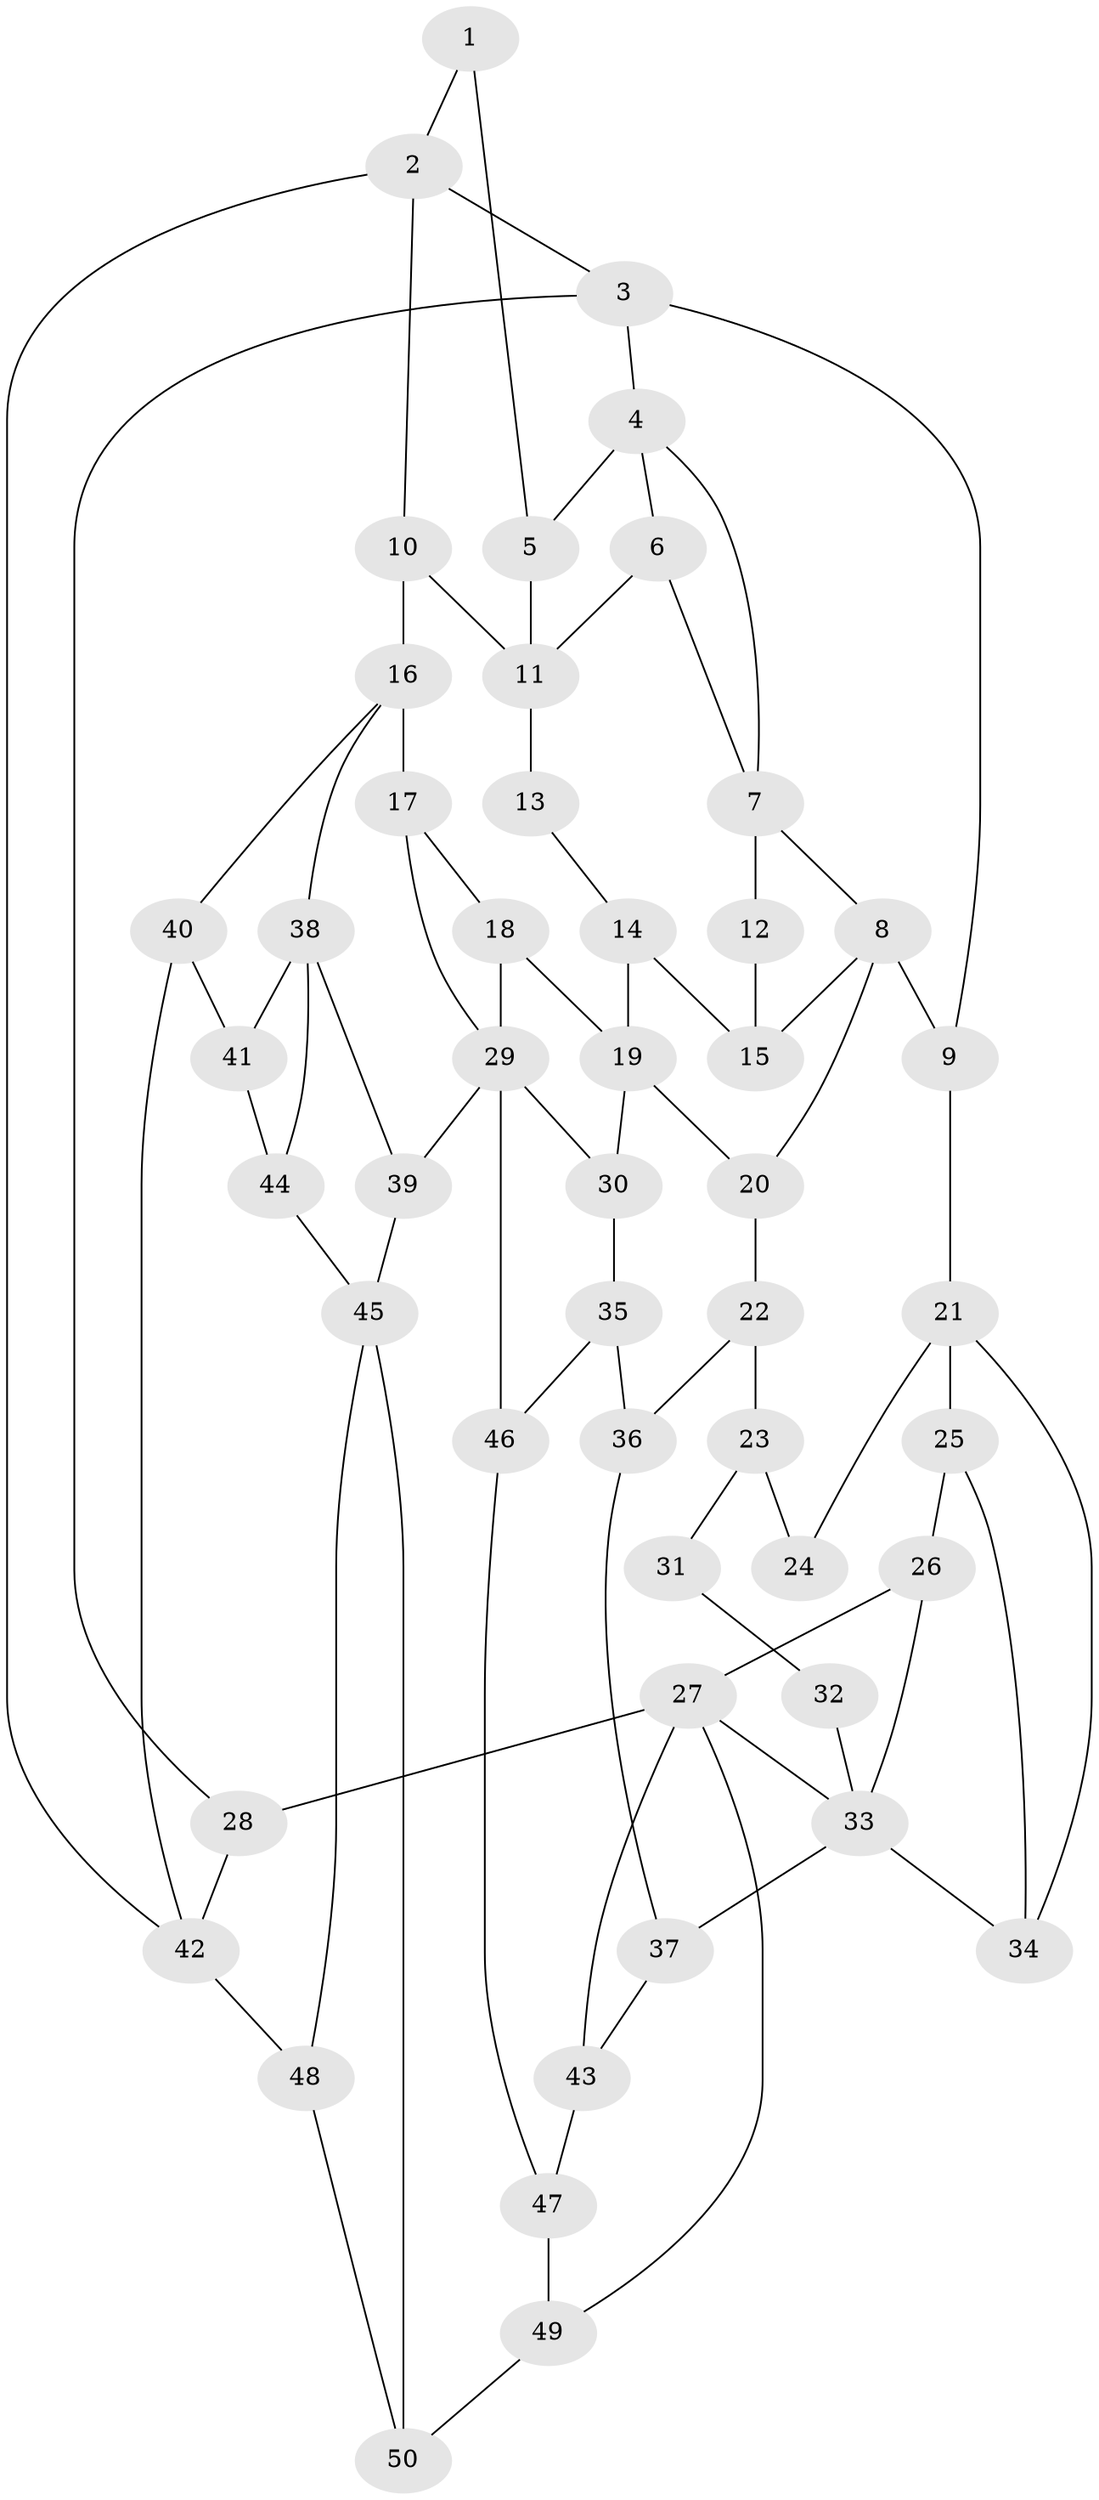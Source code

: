 // original degree distribution, {3: 0.02, 5: 0.5, 4: 0.25, 6: 0.23}
// Generated by graph-tools (version 1.1) at 2025/38/03/09/25 02:38:42]
// undirected, 50 vertices, 81 edges
graph export_dot {
graph [start="1"]
  node [color=gray90,style=filled];
  1;
  2;
  3;
  4;
  5;
  6;
  7;
  8;
  9;
  10;
  11;
  12;
  13;
  14;
  15;
  16;
  17;
  18;
  19;
  20;
  21;
  22;
  23;
  24;
  25;
  26;
  27;
  28;
  29;
  30;
  31;
  32;
  33;
  34;
  35;
  36;
  37;
  38;
  39;
  40;
  41;
  42;
  43;
  44;
  45;
  46;
  47;
  48;
  49;
  50;
  1 -- 2 [weight=1.0];
  1 -- 5 [weight=1.0];
  2 -- 3 [weight=1.0];
  2 -- 10 [weight=1.0];
  2 -- 42 [weight=1.0];
  3 -- 4 [weight=1.0];
  3 -- 9 [weight=1.0];
  3 -- 28 [weight=1.0];
  4 -- 5 [weight=1.0];
  4 -- 6 [weight=1.0];
  4 -- 7 [weight=1.0];
  5 -- 11 [weight=1.0];
  6 -- 7 [weight=1.0];
  6 -- 11 [weight=1.0];
  7 -- 8 [weight=1.0];
  7 -- 12 [weight=2.0];
  8 -- 9 [weight=2.0];
  8 -- 15 [weight=1.0];
  8 -- 20 [weight=2.0];
  9 -- 21 [weight=2.0];
  10 -- 11 [weight=2.0];
  10 -- 16 [weight=2.0];
  11 -- 13 [weight=2.0];
  12 -- 15 [weight=1.0];
  13 -- 14 [weight=1.0];
  14 -- 15 [weight=1.0];
  14 -- 19 [weight=1.0];
  16 -- 17 [weight=2.0];
  16 -- 38 [weight=1.0];
  16 -- 40 [weight=1.0];
  17 -- 18 [weight=1.0];
  17 -- 29 [weight=1.0];
  18 -- 19 [weight=1.0];
  18 -- 29 [weight=1.0];
  19 -- 20 [weight=2.0];
  19 -- 30 [weight=1.0];
  20 -- 22 [weight=2.0];
  21 -- 24 [weight=2.0];
  21 -- 25 [weight=1.0];
  21 -- 34 [weight=1.0];
  22 -- 23 [weight=2.0];
  22 -- 36 [weight=1.0];
  23 -- 24 [weight=2.0];
  23 -- 31 [weight=2.0];
  25 -- 26 [weight=1.0];
  25 -- 34 [weight=1.0];
  26 -- 27 [weight=1.0];
  26 -- 33 [weight=1.0];
  27 -- 28 [weight=2.0];
  27 -- 33 [weight=1.0];
  27 -- 43 [weight=1.0];
  27 -- 49 [weight=1.0];
  28 -- 42 [weight=1.0];
  29 -- 30 [weight=1.0];
  29 -- 39 [weight=2.0];
  29 -- 46 [weight=1.0];
  30 -- 35 [weight=1.0];
  31 -- 32 [weight=1.0];
  32 -- 33 [weight=2.0];
  33 -- 34 [weight=1.0];
  33 -- 37 [weight=1.0];
  35 -- 36 [weight=1.0];
  35 -- 46 [weight=1.0];
  36 -- 37 [weight=1.0];
  37 -- 43 [weight=1.0];
  38 -- 39 [weight=1.0];
  38 -- 41 [weight=1.0];
  38 -- 44 [weight=1.0];
  39 -- 45 [weight=2.0];
  40 -- 41 [weight=1.0];
  40 -- 42 [weight=1.0];
  41 -- 44 [weight=1.0];
  42 -- 48 [weight=1.0];
  43 -- 47 [weight=1.0];
  44 -- 45 [weight=2.0];
  45 -- 48 [weight=1.0];
  45 -- 50 [weight=1.0];
  46 -- 47 [weight=1.0];
  47 -- 49 [weight=1.0];
  48 -- 50 [weight=1.0];
  49 -- 50 [weight=1.0];
}
